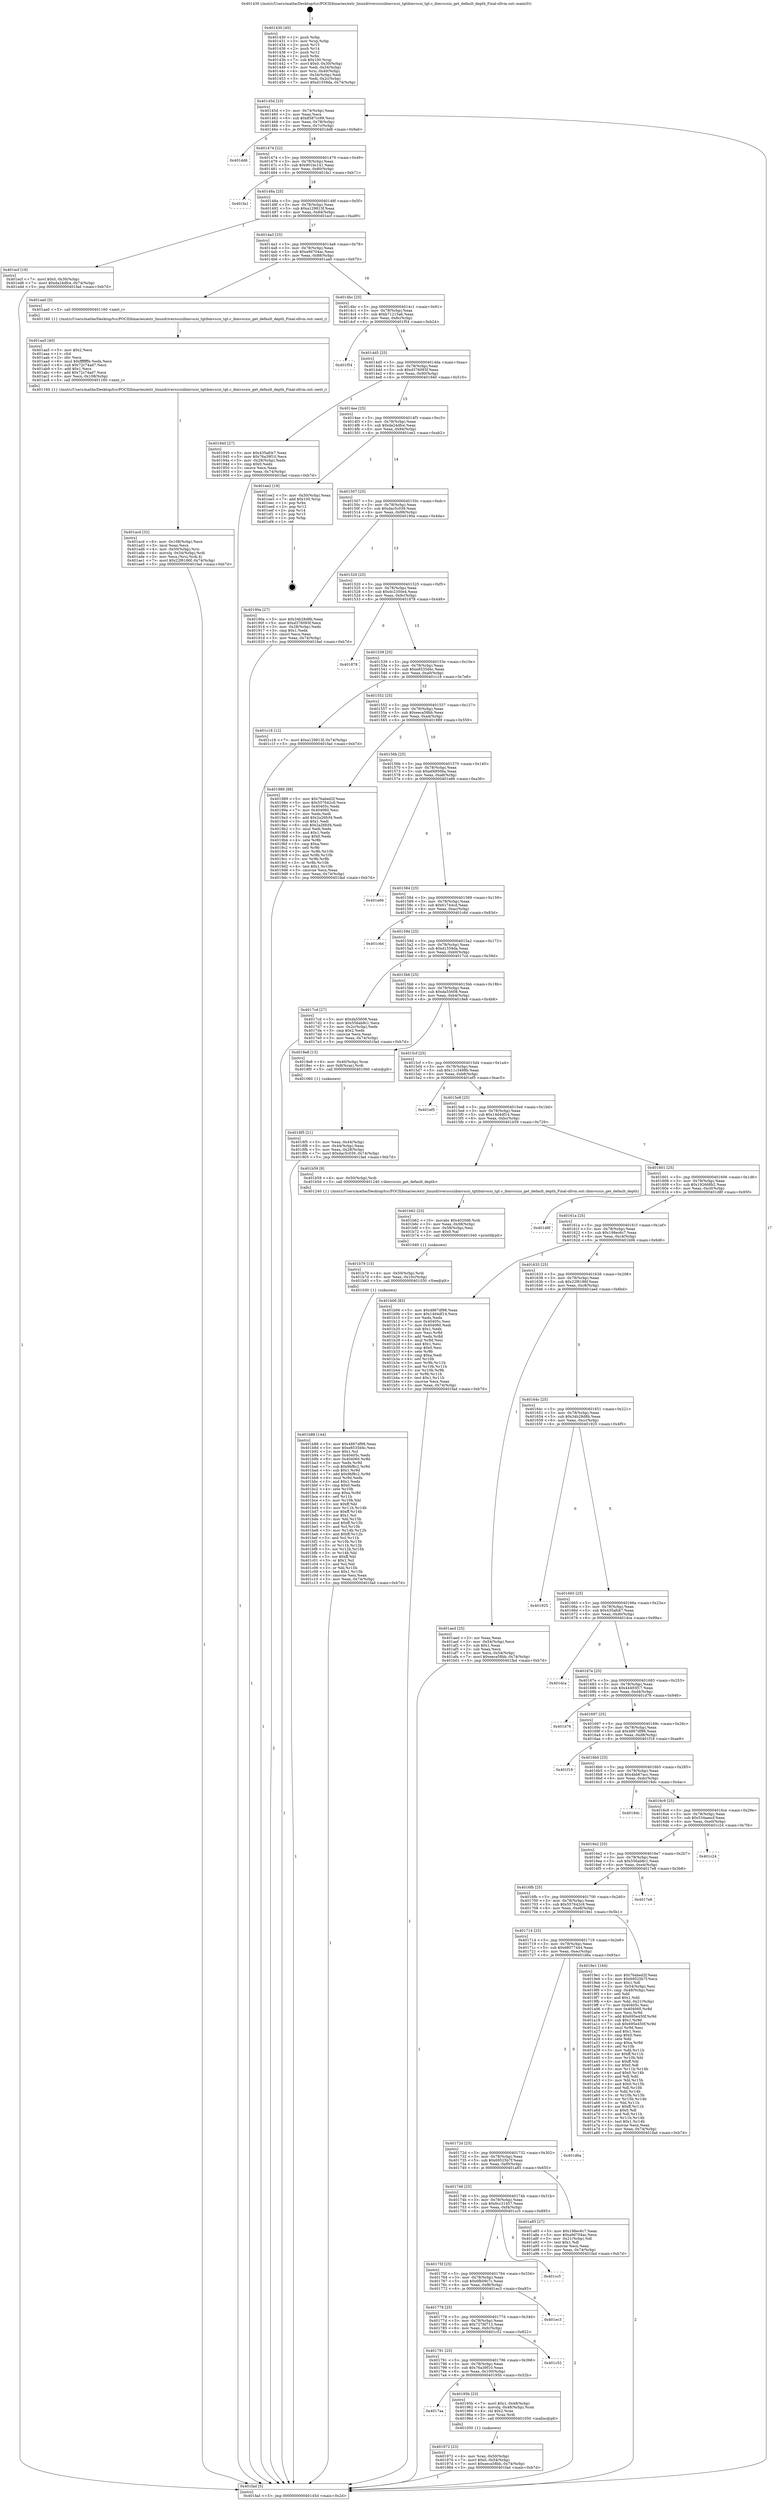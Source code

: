 digraph "0x401430" {
  label = "0x401430 (/mnt/c/Users/mathe/Desktop/tcc/POCII/binaries/extr_linuxdriversscsiibmvscsi_tgtibmvscsi_tgt.c_ibmvscsis_get_default_depth_Final-ollvm.out::main(0))"
  labelloc = "t"
  node[shape=record]

  Entry [label="",width=0.3,height=0.3,shape=circle,fillcolor=black,style=filled]
  "0x40145d" [label="{
     0x40145d [23]\l
     | [instrs]\l
     &nbsp;&nbsp;0x40145d \<+3\>: mov -0x74(%rbp),%eax\l
     &nbsp;&nbsp;0x401460 \<+2\>: mov %eax,%ecx\l
     &nbsp;&nbsp;0x401462 \<+6\>: sub $0x8587cc99,%ecx\l
     &nbsp;&nbsp;0x401468 \<+3\>: mov %eax,-0x78(%rbp)\l
     &nbsp;&nbsp;0x40146b \<+3\>: mov %ecx,-0x7c(%rbp)\l
     &nbsp;&nbsp;0x40146e \<+6\>: je 0000000000401dd6 \<main+0x9a6\>\l
  }"]
  "0x401dd6" [label="{
     0x401dd6\l
  }", style=dashed]
  "0x401474" [label="{
     0x401474 [22]\l
     | [instrs]\l
     &nbsp;&nbsp;0x401474 \<+5\>: jmp 0000000000401479 \<main+0x49\>\l
     &nbsp;&nbsp;0x401479 \<+3\>: mov -0x78(%rbp),%eax\l
     &nbsp;&nbsp;0x40147c \<+5\>: sub $0x901bc141,%eax\l
     &nbsp;&nbsp;0x401481 \<+3\>: mov %eax,-0x80(%rbp)\l
     &nbsp;&nbsp;0x401484 \<+6\>: je 0000000000401fa1 \<main+0xb71\>\l
  }"]
  Exit [label="",width=0.3,height=0.3,shape=circle,fillcolor=black,style=filled,peripheries=2]
  "0x401fa1" [label="{
     0x401fa1\l
  }", style=dashed]
  "0x40148a" [label="{
     0x40148a [25]\l
     | [instrs]\l
     &nbsp;&nbsp;0x40148a \<+5\>: jmp 000000000040148f \<main+0x5f\>\l
     &nbsp;&nbsp;0x40148f \<+3\>: mov -0x78(%rbp),%eax\l
     &nbsp;&nbsp;0x401492 \<+5\>: sub $0xa129813f,%eax\l
     &nbsp;&nbsp;0x401497 \<+6\>: mov %eax,-0x84(%rbp)\l
     &nbsp;&nbsp;0x40149d \<+6\>: je 0000000000401ecf \<main+0xa9f\>\l
  }"]
  "0x401b88" [label="{
     0x401b88 [144]\l
     | [instrs]\l
     &nbsp;&nbsp;0x401b88 \<+5\>: mov $0x4867df98,%eax\l
     &nbsp;&nbsp;0x401b8d \<+5\>: mov $0xe8535d4c,%esi\l
     &nbsp;&nbsp;0x401b92 \<+2\>: mov $0x1,%cl\l
     &nbsp;&nbsp;0x401b94 \<+7\>: mov 0x40405c,%edx\l
     &nbsp;&nbsp;0x401b9b \<+8\>: mov 0x404060,%r8d\l
     &nbsp;&nbsp;0x401ba3 \<+3\>: mov %edx,%r9d\l
     &nbsp;&nbsp;0x401ba6 \<+7\>: sub $0x9bf8c2,%r9d\l
     &nbsp;&nbsp;0x401bad \<+4\>: sub $0x1,%r9d\l
     &nbsp;&nbsp;0x401bb1 \<+7\>: add $0x9bf8c2,%r9d\l
     &nbsp;&nbsp;0x401bb8 \<+4\>: imul %r9d,%edx\l
     &nbsp;&nbsp;0x401bbc \<+3\>: and $0x1,%edx\l
     &nbsp;&nbsp;0x401bbf \<+3\>: cmp $0x0,%edx\l
     &nbsp;&nbsp;0x401bc2 \<+4\>: sete %r10b\l
     &nbsp;&nbsp;0x401bc6 \<+4\>: cmp $0xa,%r8d\l
     &nbsp;&nbsp;0x401bca \<+4\>: setl %r11b\l
     &nbsp;&nbsp;0x401bce \<+3\>: mov %r10b,%bl\l
     &nbsp;&nbsp;0x401bd1 \<+3\>: xor $0xff,%bl\l
     &nbsp;&nbsp;0x401bd4 \<+3\>: mov %r11b,%r14b\l
     &nbsp;&nbsp;0x401bd7 \<+4\>: xor $0xff,%r14b\l
     &nbsp;&nbsp;0x401bdb \<+3\>: xor $0x1,%cl\l
     &nbsp;&nbsp;0x401bde \<+3\>: mov %bl,%r15b\l
     &nbsp;&nbsp;0x401be1 \<+4\>: and $0xff,%r15b\l
     &nbsp;&nbsp;0x401be5 \<+3\>: and %cl,%r10b\l
     &nbsp;&nbsp;0x401be8 \<+3\>: mov %r14b,%r12b\l
     &nbsp;&nbsp;0x401beb \<+4\>: and $0xff,%r12b\l
     &nbsp;&nbsp;0x401bef \<+3\>: and %cl,%r11b\l
     &nbsp;&nbsp;0x401bf2 \<+3\>: or %r10b,%r15b\l
     &nbsp;&nbsp;0x401bf5 \<+3\>: or %r11b,%r12b\l
     &nbsp;&nbsp;0x401bf8 \<+3\>: xor %r12b,%r15b\l
     &nbsp;&nbsp;0x401bfb \<+3\>: or %r14b,%bl\l
     &nbsp;&nbsp;0x401bfe \<+3\>: xor $0xff,%bl\l
     &nbsp;&nbsp;0x401c01 \<+3\>: or $0x1,%cl\l
     &nbsp;&nbsp;0x401c04 \<+2\>: and %cl,%bl\l
     &nbsp;&nbsp;0x401c06 \<+3\>: or %bl,%r15b\l
     &nbsp;&nbsp;0x401c09 \<+4\>: test $0x1,%r15b\l
     &nbsp;&nbsp;0x401c0d \<+3\>: cmovne %esi,%eax\l
     &nbsp;&nbsp;0x401c10 \<+3\>: mov %eax,-0x74(%rbp)\l
     &nbsp;&nbsp;0x401c13 \<+5\>: jmp 0000000000401fad \<main+0xb7d\>\l
  }"]
  "0x401ecf" [label="{
     0x401ecf [19]\l
     | [instrs]\l
     &nbsp;&nbsp;0x401ecf \<+7\>: movl $0x0,-0x30(%rbp)\l
     &nbsp;&nbsp;0x401ed6 \<+7\>: movl $0xda24dfce,-0x74(%rbp)\l
     &nbsp;&nbsp;0x401edd \<+5\>: jmp 0000000000401fad \<main+0xb7d\>\l
  }"]
  "0x4014a3" [label="{
     0x4014a3 [25]\l
     | [instrs]\l
     &nbsp;&nbsp;0x4014a3 \<+5\>: jmp 00000000004014a8 \<main+0x78\>\l
     &nbsp;&nbsp;0x4014a8 \<+3\>: mov -0x78(%rbp),%eax\l
     &nbsp;&nbsp;0x4014ab \<+5\>: sub $0xa9d704ac,%eax\l
     &nbsp;&nbsp;0x4014b0 \<+6\>: mov %eax,-0x88(%rbp)\l
     &nbsp;&nbsp;0x4014b6 \<+6\>: je 0000000000401aa0 \<main+0x670\>\l
  }"]
  "0x401b79" [label="{
     0x401b79 [15]\l
     | [instrs]\l
     &nbsp;&nbsp;0x401b79 \<+4\>: mov -0x50(%rbp),%rdi\l
     &nbsp;&nbsp;0x401b7d \<+6\>: mov %eax,-0x10c(%rbp)\l
     &nbsp;&nbsp;0x401b83 \<+5\>: call 0000000000401030 \<free@plt\>\l
     | [calls]\l
     &nbsp;&nbsp;0x401030 \{1\} (unknown)\l
  }"]
  "0x401aa0" [label="{
     0x401aa0 [5]\l
     | [instrs]\l
     &nbsp;&nbsp;0x401aa0 \<+5\>: call 0000000000401160 \<next_i\>\l
     | [calls]\l
     &nbsp;&nbsp;0x401160 \{1\} (/mnt/c/Users/mathe/Desktop/tcc/POCII/binaries/extr_linuxdriversscsiibmvscsi_tgtibmvscsi_tgt.c_ibmvscsis_get_default_depth_Final-ollvm.out::next_i)\l
  }"]
  "0x4014bc" [label="{
     0x4014bc [25]\l
     | [instrs]\l
     &nbsp;&nbsp;0x4014bc \<+5\>: jmp 00000000004014c1 \<main+0x91\>\l
     &nbsp;&nbsp;0x4014c1 \<+3\>: mov -0x78(%rbp),%eax\l
     &nbsp;&nbsp;0x4014c4 \<+5\>: sub $0xb71215a6,%eax\l
     &nbsp;&nbsp;0x4014c9 \<+6\>: mov %eax,-0x8c(%rbp)\l
     &nbsp;&nbsp;0x4014cf \<+6\>: je 0000000000401f54 \<main+0xb24\>\l
  }"]
  "0x401b62" [label="{
     0x401b62 [23]\l
     | [instrs]\l
     &nbsp;&nbsp;0x401b62 \<+10\>: movabs $0x4020d6,%rdi\l
     &nbsp;&nbsp;0x401b6c \<+3\>: mov %eax,-0x58(%rbp)\l
     &nbsp;&nbsp;0x401b6f \<+3\>: mov -0x58(%rbp),%esi\l
     &nbsp;&nbsp;0x401b72 \<+2\>: mov $0x0,%al\l
     &nbsp;&nbsp;0x401b74 \<+5\>: call 0000000000401040 \<printf@plt\>\l
     | [calls]\l
     &nbsp;&nbsp;0x401040 \{1\} (unknown)\l
  }"]
  "0x401f54" [label="{
     0x401f54\l
  }", style=dashed]
  "0x4014d5" [label="{
     0x4014d5 [25]\l
     | [instrs]\l
     &nbsp;&nbsp;0x4014d5 \<+5\>: jmp 00000000004014da \<main+0xaa\>\l
     &nbsp;&nbsp;0x4014da \<+3\>: mov -0x78(%rbp),%eax\l
     &nbsp;&nbsp;0x4014dd \<+5\>: sub $0xd376093f,%eax\l
     &nbsp;&nbsp;0x4014e2 \<+6\>: mov %eax,-0x90(%rbp)\l
     &nbsp;&nbsp;0x4014e8 \<+6\>: je 0000000000401940 \<main+0x510\>\l
  }"]
  "0x401acd" [label="{
     0x401acd [32]\l
     | [instrs]\l
     &nbsp;&nbsp;0x401acd \<+6\>: mov -0x108(%rbp),%ecx\l
     &nbsp;&nbsp;0x401ad3 \<+3\>: imul %eax,%ecx\l
     &nbsp;&nbsp;0x401ad6 \<+4\>: mov -0x50(%rbp),%rsi\l
     &nbsp;&nbsp;0x401ada \<+4\>: movslq -0x54(%rbp),%rdi\l
     &nbsp;&nbsp;0x401ade \<+3\>: mov %ecx,(%rsi,%rdi,4)\l
     &nbsp;&nbsp;0x401ae1 \<+7\>: movl $0x22f6186f,-0x74(%rbp)\l
     &nbsp;&nbsp;0x401ae8 \<+5\>: jmp 0000000000401fad \<main+0xb7d\>\l
  }"]
  "0x401940" [label="{
     0x401940 [27]\l
     | [instrs]\l
     &nbsp;&nbsp;0x401940 \<+5\>: mov $0x435afcb7,%eax\l
     &nbsp;&nbsp;0x401945 \<+5\>: mov $0x76a39f10,%ecx\l
     &nbsp;&nbsp;0x40194a \<+3\>: mov -0x28(%rbp),%edx\l
     &nbsp;&nbsp;0x40194d \<+3\>: cmp $0x0,%edx\l
     &nbsp;&nbsp;0x401950 \<+3\>: cmove %ecx,%eax\l
     &nbsp;&nbsp;0x401953 \<+3\>: mov %eax,-0x74(%rbp)\l
     &nbsp;&nbsp;0x401956 \<+5\>: jmp 0000000000401fad \<main+0xb7d\>\l
  }"]
  "0x4014ee" [label="{
     0x4014ee [25]\l
     | [instrs]\l
     &nbsp;&nbsp;0x4014ee \<+5\>: jmp 00000000004014f3 \<main+0xc3\>\l
     &nbsp;&nbsp;0x4014f3 \<+3\>: mov -0x78(%rbp),%eax\l
     &nbsp;&nbsp;0x4014f6 \<+5\>: sub $0xda24dfce,%eax\l
     &nbsp;&nbsp;0x4014fb \<+6\>: mov %eax,-0x94(%rbp)\l
     &nbsp;&nbsp;0x401501 \<+6\>: je 0000000000401ee2 \<main+0xab2\>\l
  }"]
  "0x401aa5" [label="{
     0x401aa5 [40]\l
     | [instrs]\l
     &nbsp;&nbsp;0x401aa5 \<+5\>: mov $0x2,%ecx\l
     &nbsp;&nbsp;0x401aaa \<+1\>: cltd\l
     &nbsp;&nbsp;0x401aab \<+2\>: idiv %ecx\l
     &nbsp;&nbsp;0x401aad \<+6\>: imul $0xfffffffe,%edx,%ecx\l
     &nbsp;&nbsp;0x401ab3 \<+6\>: sub $0x72c74ad7,%ecx\l
     &nbsp;&nbsp;0x401ab9 \<+3\>: add $0x1,%ecx\l
     &nbsp;&nbsp;0x401abc \<+6\>: add $0x72c74ad7,%ecx\l
     &nbsp;&nbsp;0x401ac2 \<+6\>: mov %ecx,-0x108(%rbp)\l
     &nbsp;&nbsp;0x401ac8 \<+5\>: call 0000000000401160 \<next_i\>\l
     | [calls]\l
     &nbsp;&nbsp;0x401160 \{1\} (/mnt/c/Users/mathe/Desktop/tcc/POCII/binaries/extr_linuxdriversscsiibmvscsi_tgtibmvscsi_tgt.c_ibmvscsis_get_default_depth_Final-ollvm.out::next_i)\l
  }"]
  "0x401ee2" [label="{
     0x401ee2 [19]\l
     | [instrs]\l
     &nbsp;&nbsp;0x401ee2 \<+3\>: mov -0x30(%rbp),%eax\l
     &nbsp;&nbsp;0x401ee5 \<+7\>: add $0x100,%rsp\l
     &nbsp;&nbsp;0x401eec \<+1\>: pop %rbx\l
     &nbsp;&nbsp;0x401eed \<+2\>: pop %r12\l
     &nbsp;&nbsp;0x401eef \<+2\>: pop %r14\l
     &nbsp;&nbsp;0x401ef1 \<+2\>: pop %r15\l
     &nbsp;&nbsp;0x401ef3 \<+1\>: pop %rbp\l
     &nbsp;&nbsp;0x401ef4 \<+1\>: ret\l
  }"]
  "0x401507" [label="{
     0x401507 [25]\l
     | [instrs]\l
     &nbsp;&nbsp;0x401507 \<+5\>: jmp 000000000040150c \<main+0xdc\>\l
     &nbsp;&nbsp;0x40150c \<+3\>: mov -0x78(%rbp),%eax\l
     &nbsp;&nbsp;0x40150f \<+5\>: sub $0xdac5c039,%eax\l
     &nbsp;&nbsp;0x401514 \<+6\>: mov %eax,-0x98(%rbp)\l
     &nbsp;&nbsp;0x40151a \<+6\>: je 000000000040190a \<main+0x4da\>\l
  }"]
  "0x401972" [label="{
     0x401972 [23]\l
     | [instrs]\l
     &nbsp;&nbsp;0x401972 \<+4\>: mov %rax,-0x50(%rbp)\l
     &nbsp;&nbsp;0x401976 \<+7\>: movl $0x0,-0x54(%rbp)\l
     &nbsp;&nbsp;0x40197d \<+7\>: movl $0xeeca58bb,-0x74(%rbp)\l
     &nbsp;&nbsp;0x401984 \<+5\>: jmp 0000000000401fad \<main+0xb7d\>\l
  }"]
  "0x40190a" [label="{
     0x40190a [27]\l
     | [instrs]\l
     &nbsp;&nbsp;0x40190a \<+5\>: mov $0x34b28d8b,%eax\l
     &nbsp;&nbsp;0x40190f \<+5\>: mov $0xd376093f,%ecx\l
     &nbsp;&nbsp;0x401914 \<+3\>: mov -0x28(%rbp),%edx\l
     &nbsp;&nbsp;0x401917 \<+3\>: cmp $0x1,%edx\l
     &nbsp;&nbsp;0x40191a \<+3\>: cmovl %ecx,%eax\l
     &nbsp;&nbsp;0x40191d \<+3\>: mov %eax,-0x74(%rbp)\l
     &nbsp;&nbsp;0x401920 \<+5\>: jmp 0000000000401fad \<main+0xb7d\>\l
  }"]
  "0x401520" [label="{
     0x401520 [25]\l
     | [instrs]\l
     &nbsp;&nbsp;0x401520 \<+5\>: jmp 0000000000401525 \<main+0xf5\>\l
     &nbsp;&nbsp;0x401525 \<+3\>: mov -0x78(%rbp),%eax\l
     &nbsp;&nbsp;0x401528 \<+5\>: sub $0xdc2350e4,%eax\l
     &nbsp;&nbsp;0x40152d \<+6\>: mov %eax,-0x9c(%rbp)\l
     &nbsp;&nbsp;0x401533 \<+6\>: je 0000000000401878 \<main+0x448\>\l
  }"]
  "0x4017aa" [label="{
     0x4017aa\l
  }", style=dashed]
  "0x401878" [label="{
     0x401878\l
  }", style=dashed]
  "0x401539" [label="{
     0x401539 [25]\l
     | [instrs]\l
     &nbsp;&nbsp;0x401539 \<+5\>: jmp 000000000040153e \<main+0x10e\>\l
     &nbsp;&nbsp;0x40153e \<+3\>: mov -0x78(%rbp),%eax\l
     &nbsp;&nbsp;0x401541 \<+5\>: sub $0xe8535d4c,%eax\l
     &nbsp;&nbsp;0x401546 \<+6\>: mov %eax,-0xa0(%rbp)\l
     &nbsp;&nbsp;0x40154c \<+6\>: je 0000000000401c18 \<main+0x7e8\>\l
  }"]
  "0x40195b" [label="{
     0x40195b [23]\l
     | [instrs]\l
     &nbsp;&nbsp;0x40195b \<+7\>: movl $0x1,-0x48(%rbp)\l
     &nbsp;&nbsp;0x401962 \<+4\>: movslq -0x48(%rbp),%rax\l
     &nbsp;&nbsp;0x401966 \<+4\>: shl $0x2,%rax\l
     &nbsp;&nbsp;0x40196a \<+3\>: mov %rax,%rdi\l
     &nbsp;&nbsp;0x40196d \<+5\>: call 0000000000401050 \<malloc@plt\>\l
     | [calls]\l
     &nbsp;&nbsp;0x401050 \{1\} (unknown)\l
  }"]
  "0x401c18" [label="{
     0x401c18 [12]\l
     | [instrs]\l
     &nbsp;&nbsp;0x401c18 \<+7\>: movl $0xa129813f,-0x74(%rbp)\l
     &nbsp;&nbsp;0x401c1f \<+5\>: jmp 0000000000401fad \<main+0xb7d\>\l
  }"]
  "0x401552" [label="{
     0x401552 [25]\l
     | [instrs]\l
     &nbsp;&nbsp;0x401552 \<+5\>: jmp 0000000000401557 \<main+0x127\>\l
     &nbsp;&nbsp;0x401557 \<+3\>: mov -0x78(%rbp),%eax\l
     &nbsp;&nbsp;0x40155a \<+5\>: sub $0xeeca58bb,%eax\l
     &nbsp;&nbsp;0x40155f \<+6\>: mov %eax,-0xa4(%rbp)\l
     &nbsp;&nbsp;0x401565 \<+6\>: je 0000000000401989 \<main+0x559\>\l
  }"]
  "0x401791" [label="{
     0x401791 [25]\l
     | [instrs]\l
     &nbsp;&nbsp;0x401791 \<+5\>: jmp 0000000000401796 \<main+0x366\>\l
     &nbsp;&nbsp;0x401796 \<+3\>: mov -0x78(%rbp),%eax\l
     &nbsp;&nbsp;0x401799 \<+5\>: sub $0x76a39f10,%eax\l
     &nbsp;&nbsp;0x40179e \<+6\>: mov %eax,-0x100(%rbp)\l
     &nbsp;&nbsp;0x4017a4 \<+6\>: je 000000000040195b \<main+0x52b\>\l
  }"]
  "0x401989" [label="{
     0x401989 [88]\l
     | [instrs]\l
     &nbsp;&nbsp;0x401989 \<+5\>: mov $0x76abed2f,%eax\l
     &nbsp;&nbsp;0x40198e \<+5\>: mov $0x557642c9,%ecx\l
     &nbsp;&nbsp;0x401993 \<+7\>: mov 0x40405c,%edx\l
     &nbsp;&nbsp;0x40199a \<+7\>: mov 0x404060,%esi\l
     &nbsp;&nbsp;0x4019a1 \<+2\>: mov %edx,%edi\l
     &nbsp;&nbsp;0x4019a3 \<+6\>: add $0x2a26fcf4,%edi\l
     &nbsp;&nbsp;0x4019a9 \<+3\>: sub $0x1,%edi\l
     &nbsp;&nbsp;0x4019ac \<+6\>: sub $0x2a26fcf4,%edi\l
     &nbsp;&nbsp;0x4019b2 \<+3\>: imul %edi,%edx\l
     &nbsp;&nbsp;0x4019b5 \<+3\>: and $0x1,%edx\l
     &nbsp;&nbsp;0x4019b8 \<+3\>: cmp $0x0,%edx\l
     &nbsp;&nbsp;0x4019bb \<+4\>: sete %r8b\l
     &nbsp;&nbsp;0x4019bf \<+3\>: cmp $0xa,%esi\l
     &nbsp;&nbsp;0x4019c2 \<+4\>: setl %r9b\l
     &nbsp;&nbsp;0x4019c6 \<+3\>: mov %r8b,%r10b\l
     &nbsp;&nbsp;0x4019c9 \<+3\>: and %r9b,%r10b\l
     &nbsp;&nbsp;0x4019cc \<+3\>: xor %r9b,%r8b\l
     &nbsp;&nbsp;0x4019cf \<+3\>: or %r8b,%r10b\l
     &nbsp;&nbsp;0x4019d2 \<+4\>: test $0x1,%r10b\l
     &nbsp;&nbsp;0x4019d6 \<+3\>: cmovne %ecx,%eax\l
     &nbsp;&nbsp;0x4019d9 \<+3\>: mov %eax,-0x74(%rbp)\l
     &nbsp;&nbsp;0x4019dc \<+5\>: jmp 0000000000401fad \<main+0xb7d\>\l
  }"]
  "0x40156b" [label="{
     0x40156b [25]\l
     | [instrs]\l
     &nbsp;&nbsp;0x40156b \<+5\>: jmp 0000000000401570 \<main+0x140\>\l
     &nbsp;&nbsp;0x401570 \<+3\>: mov -0x78(%rbp),%eax\l
     &nbsp;&nbsp;0x401573 \<+5\>: sub $0xef49506a,%eax\l
     &nbsp;&nbsp;0x401578 \<+6\>: mov %eax,-0xa8(%rbp)\l
     &nbsp;&nbsp;0x40157e \<+6\>: je 0000000000401e66 \<main+0xa36\>\l
  }"]
  "0x401c52" [label="{
     0x401c52\l
  }", style=dashed]
  "0x401e66" [label="{
     0x401e66\l
  }", style=dashed]
  "0x401584" [label="{
     0x401584 [25]\l
     | [instrs]\l
     &nbsp;&nbsp;0x401584 \<+5\>: jmp 0000000000401589 \<main+0x159\>\l
     &nbsp;&nbsp;0x401589 \<+3\>: mov -0x78(%rbp),%eax\l
     &nbsp;&nbsp;0x40158c \<+5\>: sub $0x61744cd,%eax\l
     &nbsp;&nbsp;0x401591 \<+6\>: mov %eax,-0xac(%rbp)\l
     &nbsp;&nbsp;0x401597 \<+6\>: je 0000000000401c6d \<main+0x83d\>\l
  }"]
  "0x401778" [label="{
     0x401778 [25]\l
     | [instrs]\l
     &nbsp;&nbsp;0x401778 \<+5\>: jmp 000000000040177d \<main+0x34d\>\l
     &nbsp;&nbsp;0x40177d \<+3\>: mov -0x78(%rbp),%eax\l
     &nbsp;&nbsp;0x401780 \<+5\>: sub $0x727fd713,%eax\l
     &nbsp;&nbsp;0x401785 \<+6\>: mov %eax,-0xfc(%rbp)\l
     &nbsp;&nbsp;0x40178b \<+6\>: je 0000000000401c52 \<main+0x822\>\l
  }"]
  "0x401c6d" [label="{
     0x401c6d\l
  }", style=dashed]
  "0x40159d" [label="{
     0x40159d [25]\l
     | [instrs]\l
     &nbsp;&nbsp;0x40159d \<+5\>: jmp 00000000004015a2 \<main+0x172\>\l
     &nbsp;&nbsp;0x4015a2 \<+3\>: mov -0x78(%rbp),%eax\l
     &nbsp;&nbsp;0x4015a5 \<+5\>: sub $0xd1559da,%eax\l
     &nbsp;&nbsp;0x4015aa \<+6\>: mov %eax,-0xb0(%rbp)\l
     &nbsp;&nbsp;0x4015b0 \<+6\>: je 00000000004017cd \<main+0x39d\>\l
  }"]
  "0x401ec3" [label="{
     0x401ec3\l
  }", style=dashed]
  "0x4017cd" [label="{
     0x4017cd [27]\l
     | [instrs]\l
     &nbsp;&nbsp;0x4017cd \<+5\>: mov $0xda55608,%eax\l
     &nbsp;&nbsp;0x4017d2 \<+5\>: mov $0x556ab8c1,%ecx\l
     &nbsp;&nbsp;0x4017d7 \<+3\>: mov -0x2c(%rbp),%edx\l
     &nbsp;&nbsp;0x4017da \<+3\>: cmp $0x2,%edx\l
     &nbsp;&nbsp;0x4017dd \<+3\>: cmovne %ecx,%eax\l
     &nbsp;&nbsp;0x4017e0 \<+3\>: mov %eax,-0x74(%rbp)\l
     &nbsp;&nbsp;0x4017e3 \<+5\>: jmp 0000000000401fad \<main+0xb7d\>\l
  }"]
  "0x4015b6" [label="{
     0x4015b6 [25]\l
     | [instrs]\l
     &nbsp;&nbsp;0x4015b6 \<+5\>: jmp 00000000004015bb \<main+0x18b\>\l
     &nbsp;&nbsp;0x4015bb \<+3\>: mov -0x78(%rbp),%eax\l
     &nbsp;&nbsp;0x4015be \<+5\>: sub $0xda55608,%eax\l
     &nbsp;&nbsp;0x4015c3 \<+6\>: mov %eax,-0xb4(%rbp)\l
     &nbsp;&nbsp;0x4015c9 \<+6\>: je 00000000004018e8 \<main+0x4b8\>\l
  }"]
  "0x401fad" [label="{
     0x401fad [5]\l
     | [instrs]\l
     &nbsp;&nbsp;0x401fad \<+5\>: jmp 000000000040145d \<main+0x2d\>\l
  }"]
  "0x401430" [label="{
     0x401430 [45]\l
     | [instrs]\l
     &nbsp;&nbsp;0x401430 \<+1\>: push %rbp\l
     &nbsp;&nbsp;0x401431 \<+3\>: mov %rsp,%rbp\l
     &nbsp;&nbsp;0x401434 \<+2\>: push %r15\l
     &nbsp;&nbsp;0x401436 \<+2\>: push %r14\l
     &nbsp;&nbsp;0x401438 \<+2\>: push %r12\l
     &nbsp;&nbsp;0x40143a \<+1\>: push %rbx\l
     &nbsp;&nbsp;0x40143b \<+7\>: sub $0x100,%rsp\l
     &nbsp;&nbsp;0x401442 \<+7\>: movl $0x0,-0x30(%rbp)\l
     &nbsp;&nbsp;0x401449 \<+3\>: mov %edi,-0x34(%rbp)\l
     &nbsp;&nbsp;0x40144c \<+4\>: mov %rsi,-0x40(%rbp)\l
     &nbsp;&nbsp;0x401450 \<+3\>: mov -0x34(%rbp),%edi\l
     &nbsp;&nbsp;0x401453 \<+3\>: mov %edi,-0x2c(%rbp)\l
     &nbsp;&nbsp;0x401456 \<+7\>: movl $0xd1559da,-0x74(%rbp)\l
  }"]
  "0x40175f" [label="{
     0x40175f [25]\l
     | [instrs]\l
     &nbsp;&nbsp;0x40175f \<+5\>: jmp 0000000000401764 \<main+0x334\>\l
     &nbsp;&nbsp;0x401764 \<+3\>: mov -0x78(%rbp),%eax\l
     &nbsp;&nbsp;0x401767 \<+5\>: sub $0x6fb09c7c,%eax\l
     &nbsp;&nbsp;0x40176c \<+6\>: mov %eax,-0xf8(%rbp)\l
     &nbsp;&nbsp;0x401772 \<+6\>: je 0000000000401ec3 \<main+0xa93\>\l
  }"]
  "0x4018e8" [label="{
     0x4018e8 [13]\l
     | [instrs]\l
     &nbsp;&nbsp;0x4018e8 \<+4\>: mov -0x40(%rbp),%rax\l
     &nbsp;&nbsp;0x4018ec \<+4\>: mov 0x8(%rax),%rdi\l
     &nbsp;&nbsp;0x4018f0 \<+5\>: call 0000000000401060 \<atoi@plt\>\l
     | [calls]\l
     &nbsp;&nbsp;0x401060 \{1\} (unknown)\l
  }"]
  "0x4015cf" [label="{
     0x4015cf [25]\l
     | [instrs]\l
     &nbsp;&nbsp;0x4015cf \<+5\>: jmp 00000000004015d4 \<main+0x1a4\>\l
     &nbsp;&nbsp;0x4015d4 \<+3\>: mov -0x78(%rbp),%eax\l
     &nbsp;&nbsp;0x4015d7 \<+5\>: sub $0x11c3498b,%eax\l
     &nbsp;&nbsp;0x4015dc \<+6\>: mov %eax,-0xb8(%rbp)\l
     &nbsp;&nbsp;0x4015e2 \<+6\>: je 0000000000401ef5 \<main+0xac5\>\l
  }"]
  "0x4018f5" [label="{
     0x4018f5 [21]\l
     | [instrs]\l
     &nbsp;&nbsp;0x4018f5 \<+3\>: mov %eax,-0x44(%rbp)\l
     &nbsp;&nbsp;0x4018f8 \<+3\>: mov -0x44(%rbp),%eax\l
     &nbsp;&nbsp;0x4018fb \<+3\>: mov %eax,-0x28(%rbp)\l
     &nbsp;&nbsp;0x4018fe \<+7\>: movl $0xdac5c039,-0x74(%rbp)\l
     &nbsp;&nbsp;0x401905 \<+5\>: jmp 0000000000401fad \<main+0xb7d\>\l
  }"]
  "0x401cc5" [label="{
     0x401cc5\l
  }", style=dashed]
  "0x401ef5" [label="{
     0x401ef5\l
  }", style=dashed]
  "0x4015e8" [label="{
     0x4015e8 [25]\l
     | [instrs]\l
     &nbsp;&nbsp;0x4015e8 \<+5\>: jmp 00000000004015ed \<main+0x1bd\>\l
     &nbsp;&nbsp;0x4015ed \<+3\>: mov -0x78(%rbp),%eax\l
     &nbsp;&nbsp;0x4015f0 \<+5\>: sub $0x14d4df14,%eax\l
     &nbsp;&nbsp;0x4015f5 \<+6\>: mov %eax,-0xbc(%rbp)\l
     &nbsp;&nbsp;0x4015fb \<+6\>: je 0000000000401b59 \<main+0x729\>\l
  }"]
  "0x401746" [label="{
     0x401746 [25]\l
     | [instrs]\l
     &nbsp;&nbsp;0x401746 \<+5\>: jmp 000000000040174b \<main+0x31b\>\l
     &nbsp;&nbsp;0x40174b \<+3\>: mov -0x78(%rbp),%eax\l
     &nbsp;&nbsp;0x40174e \<+5\>: sub $0x6cc31457,%eax\l
     &nbsp;&nbsp;0x401753 \<+6\>: mov %eax,-0xf4(%rbp)\l
     &nbsp;&nbsp;0x401759 \<+6\>: je 0000000000401cc5 \<main+0x895\>\l
  }"]
  "0x401b59" [label="{
     0x401b59 [9]\l
     | [instrs]\l
     &nbsp;&nbsp;0x401b59 \<+4\>: mov -0x50(%rbp),%rdi\l
     &nbsp;&nbsp;0x401b5d \<+5\>: call 0000000000401240 \<ibmvscsis_get_default_depth\>\l
     | [calls]\l
     &nbsp;&nbsp;0x401240 \{1\} (/mnt/c/Users/mathe/Desktop/tcc/POCII/binaries/extr_linuxdriversscsiibmvscsi_tgtibmvscsi_tgt.c_ibmvscsis_get_default_depth_Final-ollvm.out::ibmvscsis_get_default_depth)\l
  }"]
  "0x401601" [label="{
     0x401601 [25]\l
     | [instrs]\l
     &nbsp;&nbsp;0x401601 \<+5\>: jmp 0000000000401606 \<main+0x1d6\>\l
     &nbsp;&nbsp;0x401606 \<+3\>: mov -0x78(%rbp),%eax\l
     &nbsp;&nbsp;0x401609 \<+5\>: sub $0x192668b2,%eax\l
     &nbsp;&nbsp;0x40160e \<+6\>: mov %eax,-0xc0(%rbp)\l
     &nbsp;&nbsp;0x401614 \<+6\>: je 0000000000401d8f \<main+0x95f\>\l
  }"]
  "0x401a85" [label="{
     0x401a85 [27]\l
     | [instrs]\l
     &nbsp;&nbsp;0x401a85 \<+5\>: mov $0x198ec6c7,%eax\l
     &nbsp;&nbsp;0x401a8a \<+5\>: mov $0xa9d704ac,%ecx\l
     &nbsp;&nbsp;0x401a8f \<+3\>: mov -0x21(%rbp),%dl\l
     &nbsp;&nbsp;0x401a92 \<+3\>: test $0x1,%dl\l
     &nbsp;&nbsp;0x401a95 \<+3\>: cmovne %ecx,%eax\l
     &nbsp;&nbsp;0x401a98 \<+3\>: mov %eax,-0x74(%rbp)\l
     &nbsp;&nbsp;0x401a9b \<+5\>: jmp 0000000000401fad \<main+0xb7d\>\l
  }"]
  "0x401d8f" [label="{
     0x401d8f\l
  }", style=dashed]
  "0x40161a" [label="{
     0x40161a [25]\l
     | [instrs]\l
     &nbsp;&nbsp;0x40161a \<+5\>: jmp 000000000040161f \<main+0x1ef\>\l
     &nbsp;&nbsp;0x40161f \<+3\>: mov -0x78(%rbp),%eax\l
     &nbsp;&nbsp;0x401622 \<+5\>: sub $0x198ec6c7,%eax\l
     &nbsp;&nbsp;0x401627 \<+6\>: mov %eax,-0xc4(%rbp)\l
     &nbsp;&nbsp;0x40162d \<+6\>: je 0000000000401b06 \<main+0x6d6\>\l
  }"]
  "0x40172d" [label="{
     0x40172d [25]\l
     | [instrs]\l
     &nbsp;&nbsp;0x40172d \<+5\>: jmp 0000000000401732 \<main+0x302\>\l
     &nbsp;&nbsp;0x401732 \<+3\>: mov -0x78(%rbp),%eax\l
     &nbsp;&nbsp;0x401735 \<+5\>: sub $0x69525b7f,%eax\l
     &nbsp;&nbsp;0x40173a \<+6\>: mov %eax,-0xf0(%rbp)\l
     &nbsp;&nbsp;0x401740 \<+6\>: je 0000000000401a85 \<main+0x655\>\l
  }"]
  "0x401b06" [label="{
     0x401b06 [83]\l
     | [instrs]\l
     &nbsp;&nbsp;0x401b06 \<+5\>: mov $0x4867df98,%eax\l
     &nbsp;&nbsp;0x401b0b \<+5\>: mov $0x14d4df14,%ecx\l
     &nbsp;&nbsp;0x401b10 \<+2\>: xor %edx,%edx\l
     &nbsp;&nbsp;0x401b12 \<+7\>: mov 0x40405c,%esi\l
     &nbsp;&nbsp;0x401b19 \<+7\>: mov 0x404060,%edi\l
     &nbsp;&nbsp;0x401b20 \<+3\>: sub $0x1,%edx\l
     &nbsp;&nbsp;0x401b23 \<+3\>: mov %esi,%r8d\l
     &nbsp;&nbsp;0x401b26 \<+3\>: add %edx,%r8d\l
     &nbsp;&nbsp;0x401b29 \<+4\>: imul %r8d,%esi\l
     &nbsp;&nbsp;0x401b2d \<+3\>: and $0x1,%esi\l
     &nbsp;&nbsp;0x401b30 \<+3\>: cmp $0x0,%esi\l
     &nbsp;&nbsp;0x401b33 \<+4\>: sete %r9b\l
     &nbsp;&nbsp;0x401b37 \<+3\>: cmp $0xa,%edi\l
     &nbsp;&nbsp;0x401b3a \<+4\>: setl %r10b\l
     &nbsp;&nbsp;0x401b3e \<+3\>: mov %r9b,%r11b\l
     &nbsp;&nbsp;0x401b41 \<+3\>: and %r10b,%r11b\l
     &nbsp;&nbsp;0x401b44 \<+3\>: xor %r10b,%r9b\l
     &nbsp;&nbsp;0x401b47 \<+3\>: or %r9b,%r11b\l
     &nbsp;&nbsp;0x401b4a \<+4\>: test $0x1,%r11b\l
     &nbsp;&nbsp;0x401b4e \<+3\>: cmovne %ecx,%eax\l
     &nbsp;&nbsp;0x401b51 \<+3\>: mov %eax,-0x74(%rbp)\l
     &nbsp;&nbsp;0x401b54 \<+5\>: jmp 0000000000401fad \<main+0xb7d\>\l
  }"]
  "0x401633" [label="{
     0x401633 [25]\l
     | [instrs]\l
     &nbsp;&nbsp;0x401633 \<+5\>: jmp 0000000000401638 \<main+0x208\>\l
     &nbsp;&nbsp;0x401638 \<+3\>: mov -0x78(%rbp),%eax\l
     &nbsp;&nbsp;0x40163b \<+5\>: sub $0x22f6186f,%eax\l
     &nbsp;&nbsp;0x401640 \<+6\>: mov %eax,-0xc8(%rbp)\l
     &nbsp;&nbsp;0x401646 \<+6\>: je 0000000000401aed \<main+0x6bd\>\l
  }"]
  "0x401d6a" [label="{
     0x401d6a\l
  }", style=dashed]
  "0x401aed" [label="{
     0x401aed [25]\l
     | [instrs]\l
     &nbsp;&nbsp;0x401aed \<+2\>: xor %eax,%eax\l
     &nbsp;&nbsp;0x401aef \<+3\>: mov -0x54(%rbp),%ecx\l
     &nbsp;&nbsp;0x401af2 \<+3\>: sub $0x1,%eax\l
     &nbsp;&nbsp;0x401af5 \<+2\>: sub %eax,%ecx\l
     &nbsp;&nbsp;0x401af7 \<+3\>: mov %ecx,-0x54(%rbp)\l
     &nbsp;&nbsp;0x401afa \<+7\>: movl $0xeeca58bb,-0x74(%rbp)\l
     &nbsp;&nbsp;0x401b01 \<+5\>: jmp 0000000000401fad \<main+0xb7d\>\l
  }"]
  "0x40164c" [label="{
     0x40164c [25]\l
     | [instrs]\l
     &nbsp;&nbsp;0x40164c \<+5\>: jmp 0000000000401651 \<main+0x221\>\l
     &nbsp;&nbsp;0x401651 \<+3\>: mov -0x78(%rbp),%eax\l
     &nbsp;&nbsp;0x401654 \<+5\>: sub $0x34b28d8b,%eax\l
     &nbsp;&nbsp;0x401659 \<+6\>: mov %eax,-0xcc(%rbp)\l
     &nbsp;&nbsp;0x40165f \<+6\>: je 0000000000401925 \<main+0x4f5\>\l
  }"]
  "0x401714" [label="{
     0x401714 [25]\l
     | [instrs]\l
     &nbsp;&nbsp;0x401714 \<+5\>: jmp 0000000000401719 \<main+0x2e9\>\l
     &nbsp;&nbsp;0x401719 \<+3\>: mov -0x78(%rbp),%eax\l
     &nbsp;&nbsp;0x40171c \<+5\>: sub $0x68077444,%eax\l
     &nbsp;&nbsp;0x401721 \<+6\>: mov %eax,-0xec(%rbp)\l
     &nbsp;&nbsp;0x401727 \<+6\>: je 0000000000401d6a \<main+0x93a\>\l
  }"]
  "0x401925" [label="{
     0x401925\l
  }", style=dashed]
  "0x401665" [label="{
     0x401665 [25]\l
     | [instrs]\l
     &nbsp;&nbsp;0x401665 \<+5\>: jmp 000000000040166a \<main+0x23a\>\l
     &nbsp;&nbsp;0x40166a \<+3\>: mov -0x78(%rbp),%eax\l
     &nbsp;&nbsp;0x40166d \<+5\>: sub $0x435afcb7,%eax\l
     &nbsp;&nbsp;0x401672 \<+6\>: mov %eax,-0xd0(%rbp)\l
     &nbsp;&nbsp;0x401678 \<+6\>: je 0000000000401dca \<main+0x99a\>\l
  }"]
  "0x4019e1" [label="{
     0x4019e1 [164]\l
     | [instrs]\l
     &nbsp;&nbsp;0x4019e1 \<+5\>: mov $0x76abed2f,%eax\l
     &nbsp;&nbsp;0x4019e6 \<+5\>: mov $0x69525b7f,%ecx\l
     &nbsp;&nbsp;0x4019eb \<+2\>: mov $0x1,%dl\l
     &nbsp;&nbsp;0x4019ed \<+3\>: mov -0x54(%rbp),%esi\l
     &nbsp;&nbsp;0x4019f0 \<+3\>: cmp -0x48(%rbp),%esi\l
     &nbsp;&nbsp;0x4019f3 \<+4\>: setl %dil\l
     &nbsp;&nbsp;0x4019f7 \<+4\>: and $0x1,%dil\l
     &nbsp;&nbsp;0x4019fb \<+4\>: mov %dil,-0x21(%rbp)\l
     &nbsp;&nbsp;0x4019ff \<+7\>: mov 0x40405c,%esi\l
     &nbsp;&nbsp;0x401a06 \<+8\>: mov 0x404060,%r8d\l
     &nbsp;&nbsp;0x401a0e \<+3\>: mov %esi,%r9d\l
     &nbsp;&nbsp;0x401a11 \<+7\>: add $0x695e450f,%r9d\l
     &nbsp;&nbsp;0x401a18 \<+4\>: sub $0x1,%r9d\l
     &nbsp;&nbsp;0x401a1c \<+7\>: sub $0x695e450f,%r9d\l
     &nbsp;&nbsp;0x401a23 \<+4\>: imul %r9d,%esi\l
     &nbsp;&nbsp;0x401a27 \<+3\>: and $0x1,%esi\l
     &nbsp;&nbsp;0x401a2a \<+3\>: cmp $0x0,%esi\l
     &nbsp;&nbsp;0x401a2d \<+4\>: sete %dil\l
     &nbsp;&nbsp;0x401a31 \<+4\>: cmp $0xa,%r8d\l
     &nbsp;&nbsp;0x401a35 \<+4\>: setl %r10b\l
     &nbsp;&nbsp;0x401a39 \<+3\>: mov %dil,%r11b\l
     &nbsp;&nbsp;0x401a3c \<+4\>: xor $0xff,%r11b\l
     &nbsp;&nbsp;0x401a40 \<+3\>: mov %r10b,%bl\l
     &nbsp;&nbsp;0x401a43 \<+3\>: xor $0xff,%bl\l
     &nbsp;&nbsp;0x401a46 \<+3\>: xor $0x0,%dl\l
     &nbsp;&nbsp;0x401a49 \<+3\>: mov %r11b,%r14b\l
     &nbsp;&nbsp;0x401a4c \<+4\>: and $0x0,%r14b\l
     &nbsp;&nbsp;0x401a50 \<+3\>: and %dl,%dil\l
     &nbsp;&nbsp;0x401a53 \<+3\>: mov %bl,%r15b\l
     &nbsp;&nbsp;0x401a56 \<+4\>: and $0x0,%r15b\l
     &nbsp;&nbsp;0x401a5a \<+3\>: and %dl,%r10b\l
     &nbsp;&nbsp;0x401a5d \<+3\>: or %dil,%r14b\l
     &nbsp;&nbsp;0x401a60 \<+3\>: or %r10b,%r15b\l
     &nbsp;&nbsp;0x401a63 \<+3\>: xor %r15b,%r14b\l
     &nbsp;&nbsp;0x401a66 \<+3\>: or %bl,%r11b\l
     &nbsp;&nbsp;0x401a69 \<+4\>: xor $0xff,%r11b\l
     &nbsp;&nbsp;0x401a6d \<+3\>: or $0x0,%dl\l
     &nbsp;&nbsp;0x401a70 \<+3\>: and %dl,%r11b\l
     &nbsp;&nbsp;0x401a73 \<+3\>: or %r11b,%r14b\l
     &nbsp;&nbsp;0x401a76 \<+4\>: test $0x1,%r14b\l
     &nbsp;&nbsp;0x401a7a \<+3\>: cmovne %ecx,%eax\l
     &nbsp;&nbsp;0x401a7d \<+3\>: mov %eax,-0x74(%rbp)\l
     &nbsp;&nbsp;0x401a80 \<+5\>: jmp 0000000000401fad \<main+0xb7d\>\l
  }"]
  "0x401dca" [label="{
     0x401dca\l
  }", style=dashed]
  "0x40167e" [label="{
     0x40167e [25]\l
     | [instrs]\l
     &nbsp;&nbsp;0x40167e \<+5\>: jmp 0000000000401683 \<main+0x253\>\l
     &nbsp;&nbsp;0x401683 \<+3\>: mov -0x78(%rbp),%eax\l
     &nbsp;&nbsp;0x401686 \<+5\>: sub $0x44493f17,%eax\l
     &nbsp;&nbsp;0x40168b \<+6\>: mov %eax,-0xd4(%rbp)\l
     &nbsp;&nbsp;0x401691 \<+6\>: je 0000000000401d76 \<main+0x946\>\l
  }"]
  "0x4016fb" [label="{
     0x4016fb [25]\l
     | [instrs]\l
     &nbsp;&nbsp;0x4016fb \<+5\>: jmp 0000000000401700 \<main+0x2d0\>\l
     &nbsp;&nbsp;0x401700 \<+3\>: mov -0x78(%rbp),%eax\l
     &nbsp;&nbsp;0x401703 \<+5\>: sub $0x557642c9,%eax\l
     &nbsp;&nbsp;0x401708 \<+6\>: mov %eax,-0xe8(%rbp)\l
     &nbsp;&nbsp;0x40170e \<+6\>: je 00000000004019e1 \<main+0x5b1\>\l
  }"]
  "0x401d76" [label="{
     0x401d76\l
  }", style=dashed]
  "0x401697" [label="{
     0x401697 [25]\l
     | [instrs]\l
     &nbsp;&nbsp;0x401697 \<+5\>: jmp 000000000040169c \<main+0x26c\>\l
     &nbsp;&nbsp;0x40169c \<+3\>: mov -0x78(%rbp),%eax\l
     &nbsp;&nbsp;0x40169f \<+5\>: sub $0x4867df98,%eax\l
     &nbsp;&nbsp;0x4016a4 \<+6\>: mov %eax,-0xd8(%rbp)\l
     &nbsp;&nbsp;0x4016aa \<+6\>: je 0000000000401f19 \<main+0xae9\>\l
  }"]
  "0x4017e8" [label="{
     0x4017e8\l
  }", style=dashed]
  "0x401f19" [label="{
     0x401f19\l
  }", style=dashed]
  "0x4016b0" [label="{
     0x4016b0 [25]\l
     | [instrs]\l
     &nbsp;&nbsp;0x4016b0 \<+5\>: jmp 00000000004016b5 \<main+0x285\>\l
     &nbsp;&nbsp;0x4016b5 \<+3\>: mov -0x78(%rbp),%eax\l
     &nbsp;&nbsp;0x4016b8 \<+5\>: sub $0x4bb67acc,%eax\l
     &nbsp;&nbsp;0x4016bd \<+6\>: mov %eax,-0xdc(%rbp)\l
     &nbsp;&nbsp;0x4016c3 \<+6\>: je 00000000004018dc \<main+0x4ac\>\l
  }"]
  "0x4016e2" [label="{
     0x4016e2 [25]\l
     | [instrs]\l
     &nbsp;&nbsp;0x4016e2 \<+5\>: jmp 00000000004016e7 \<main+0x2b7\>\l
     &nbsp;&nbsp;0x4016e7 \<+3\>: mov -0x78(%rbp),%eax\l
     &nbsp;&nbsp;0x4016ea \<+5\>: sub $0x556ab8c1,%eax\l
     &nbsp;&nbsp;0x4016ef \<+6\>: mov %eax,-0xe4(%rbp)\l
     &nbsp;&nbsp;0x4016f5 \<+6\>: je 00000000004017e8 \<main+0x3b8\>\l
  }"]
  "0x4018dc" [label="{
     0x4018dc\l
  }", style=dashed]
  "0x4016c9" [label="{
     0x4016c9 [25]\l
     | [instrs]\l
     &nbsp;&nbsp;0x4016c9 \<+5\>: jmp 00000000004016ce \<main+0x29e\>\l
     &nbsp;&nbsp;0x4016ce \<+3\>: mov -0x78(%rbp),%eax\l
     &nbsp;&nbsp;0x4016d1 \<+5\>: sub $0x534aeecf,%eax\l
     &nbsp;&nbsp;0x4016d6 \<+6\>: mov %eax,-0xe0(%rbp)\l
     &nbsp;&nbsp;0x4016dc \<+6\>: je 0000000000401c24 \<main+0x7f4\>\l
  }"]
  "0x401c24" [label="{
     0x401c24\l
  }", style=dashed]
  Entry -> "0x401430" [label=" 1"]
  "0x40145d" -> "0x401dd6" [label=" 0"]
  "0x40145d" -> "0x401474" [label=" 18"]
  "0x401ee2" -> Exit [label=" 1"]
  "0x401474" -> "0x401fa1" [label=" 0"]
  "0x401474" -> "0x40148a" [label=" 18"]
  "0x401ecf" -> "0x401fad" [label=" 1"]
  "0x40148a" -> "0x401ecf" [label=" 1"]
  "0x40148a" -> "0x4014a3" [label=" 17"]
  "0x401c18" -> "0x401fad" [label=" 1"]
  "0x4014a3" -> "0x401aa0" [label=" 1"]
  "0x4014a3" -> "0x4014bc" [label=" 16"]
  "0x401b88" -> "0x401fad" [label=" 1"]
  "0x4014bc" -> "0x401f54" [label=" 0"]
  "0x4014bc" -> "0x4014d5" [label=" 16"]
  "0x401b79" -> "0x401b88" [label=" 1"]
  "0x4014d5" -> "0x401940" [label=" 1"]
  "0x4014d5" -> "0x4014ee" [label=" 15"]
  "0x401b62" -> "0x401b79" [label=" 1"]
  "0x4014ee" -> "0x401ee2" [label=" 1"]
  "0x4014ee" -> "0x401507" [label=" 14"]
  "0x401b59" -> "0x401b62" [label=" 1"]
  "0x401507" -> "0x40190a" [label=" 1"]
  "0x401507" -> "0x401520" [label=" 13"]
  "0x401b06" -> "0x401fad" [label=" 1"]
  "0x401520" -> "0x401878" [label=" 0"]
  "0x401520" -> "0x401539" [label=" 13"]
  "0x401aed" -> "0x401fad" [label=" 1"]
  "0x401539" -> "0x401c18" [label=" 1"]
  "0x401539" -> "0x401552" [label=" 12"]
  "0x401acd" -> "0x401fad" [label=" 1"]
  "0x401552" -> "0x401989" [label=" 2"]
  "0x401552" -> "0x40156b" [label=" 10"]
  "0x401aa0" -> "0x401aa5" [label=" 1"]
  "0x40156b" -> "0x401e66" [label=" 0"]
  "0x40156b" -> "0x401584" [label=" 10"]
  "0x401a85" -> "0x401fad" [label=" 2"]
  "0x401584" -> "0x401c6d" [label=" 0"]
  "0x401584" -> "0x40159d" [label=" 10"]
  "0x401989" -> "0x401fad" [label=" 2"]
  "0x40159d" -> "0x4017cd" [label=" 1"]
  "0x40159d" -> "0x4015b6" [label=" 9"]
  "0x4017cd" -> "0x401fad" [label=" 1"]
  "0x401430" -> "0x40145d" [label=" 1"]
  "0x401fad" -> "0x40145d" [label=" 17"]
  "0x401972" -> "0x401fad" [label=" 1"]
  "0x4015b6" -> "0x4018e8" [label=" 1"]
  "0x4015b6" -> "0x4015cf" [label=" 8"]
  "0x4018e8" -> "0x4018f5" [label=" 1"]
  "0x4018f5" -> "0x401fad" [label=" 1"]
  "0x40190a" -> "0x401fad" [label=" 1"]
  "0x401940" -> "0x401fad" [label=" 1"]
  "0x401791" -> "0x4017aa" [label=" 0"]
  "0x4015cf" -> "0x401ef5" [label=" 0"]
  "0x4015cf" -> "0x4015e8" [label=" 8"]
  "0x401791" -> "0x40195b" [label=" 1"]
  "0x4015e8" -> "0x401b59" [label=" 1"]
  "0x4015e8" -> "0x401601" [label=" 7"]
  "0x401778" -> "0x401791" [label=" 1"]
  "0x401601" -> "0x401d8f" [label=" 0"]
  "0x401601" -> "0x40161a" [label=" 7"]
  "0x401778" -> "0x401c52" [label=" 0"]
  "0x40161a" -> "0x401b06" [label=" 1"]
  "0x40161a" -> "0x401633" [label=" 6"]
  "0x40175f" -> "0x401778" [label=" 1"]
  "0x401633" -> "0x401aed" [label=" 1"]
  "0x401633" -> "0x40164c" [label=" 5"]
  "0x40175f" -> "0x401ec3" [label=" 0"]
  "0x40164c" -> "0x401925" [label=" 0"]
  "0x40164c" -> "0x401665" [label=" 5"]
  "0x401746" -> "0x40175f" [label=" 1"]
  "0x401665" -> "0x401dca" [label=" 0"]
  "0x401665" -> "0x40167e" [label=" 5"]
  "0x401746" -> "0x401cc5" [label=" 0"]
  "0x40167e" -> "0x401d76" [label=" 0"]
  "0x40167e" -> "0x401697" [label=" 5"]
  "0x40172d" -> "0x401746" [label=" 1"]
  "0x401697" -> "0x401f19" [label=" 0"]
  "0x401697" -> "0x4016b0" [label=" 5"]
  "0x40172d" -> "0x401a85" [label=" 2"]
  "0x4016b0" -> "0x4018dc" [label=" 0"]
  "0x4016b0" -> "0x4016c9" [label=" 5"]
  "0x401714" -> "0x40172d" [label=" 3"]
  "0x4016c9" -> "0x401c24" [label=" 0"]
  "0x4016c9" -> "0x4016e2" [label=" 5"]
  "0x4019e1" -> "0x401fad" [label=" 2"]
  "0x4016e2" -> "0x4017e8" [label=" 0"]
  "0x4016e2" -> "0x4016fb" [label=" 5"]
  "0x401aa5" -> "0x401acd" [label=" 1"]
  "0x4016fb" -> "0x4019e1" [label=" 2"]
  "0x4016fb" -> "0x401714" [label=" 3"]
  "0x40195b" -> "0x401972" [label=" 1"]
  "0x401714" -> "0x401d6a" [label=" 0"]
}
